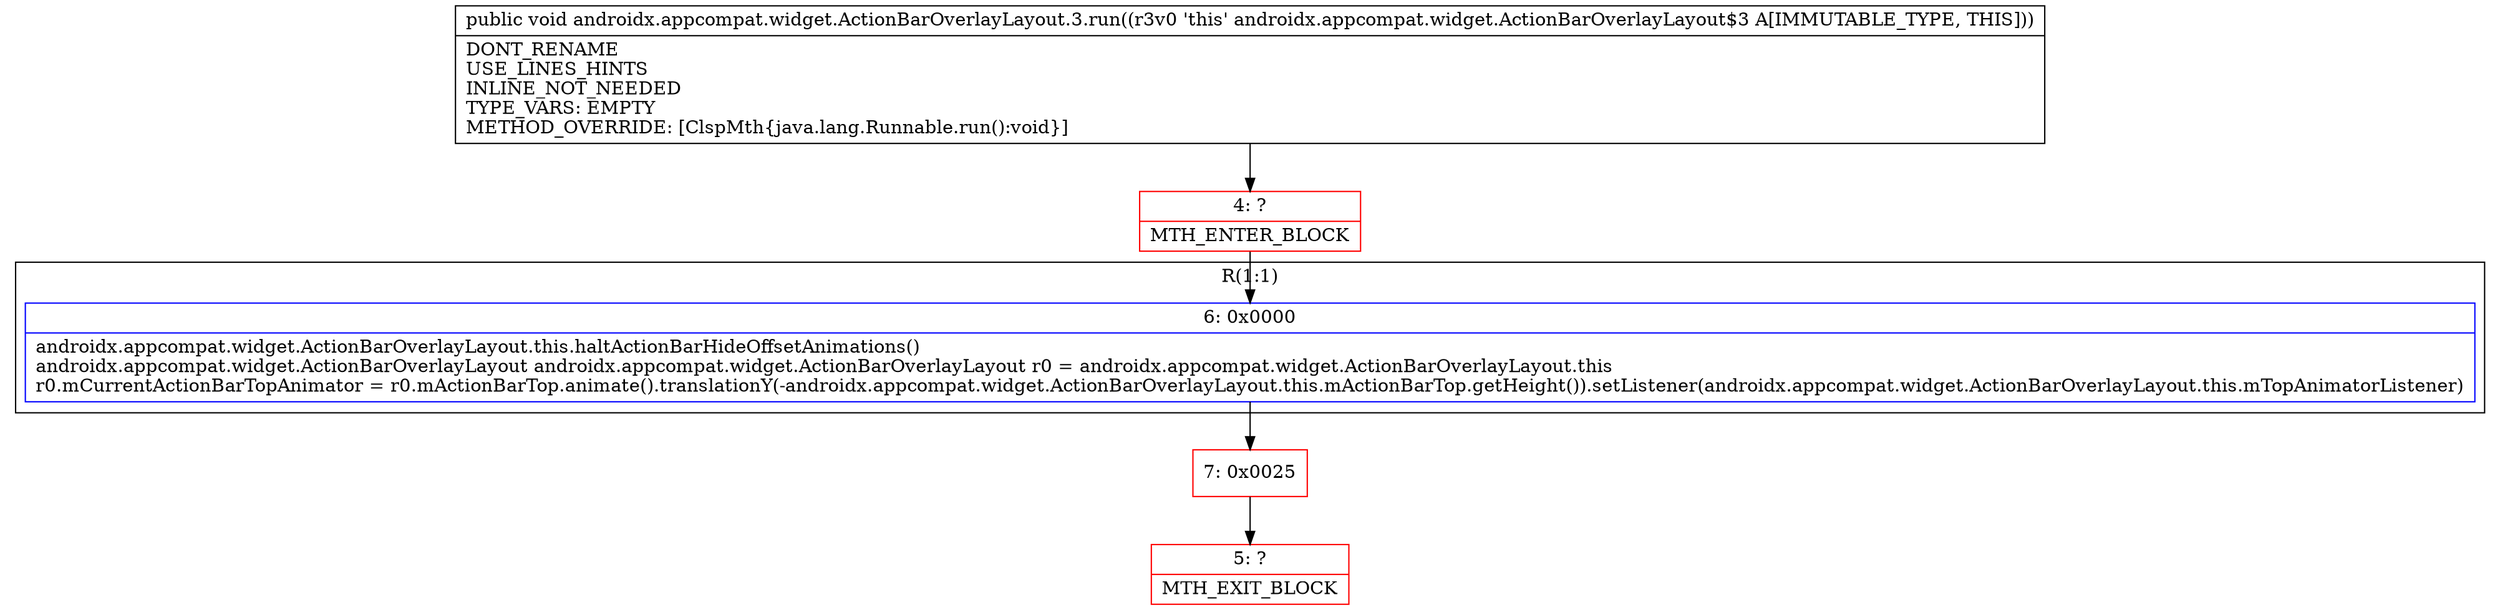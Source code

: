 digraph "CFG forandroidx.appcompat.widget.ActionBarOverlayLayout.3.run()V" {
subgraph cluster_Region_824108842 {
label = "R(1:1)";
node [shape=record,color=blue];
Node_6 [shape=record,label="{6\:\ 0x0000|androidx.appcompat.widget.ActionBarOverlayLayout.this.haltActionBarHideOffsetAnimations()\landroidx.appcompat.widget.ActionBarOverlayLayout androidx.appcompat.widget.ActionBarOverlayLayout r0 = androidx.appcompat.widget.ActionBarOverlayLayout.this\lr0.mCurrentActionBarTopAnimator = r0.mActionBarTop.animate().translationY(\-androidx.appcompat.widget.ActionBarOverlayLayout.this.mActionBarTop.getHeight()).setListener(androidx.appcompat.widget.ActionBarOverlayLayout.this.mTopAnimatorListener)\l}"];
}
Node_4 [shape=record,color=red,label="{4\:\ ?|MTH_ENTER_BLOCK\l}"];
Node_7 [shape=record,color=red,label="{7\:\ 0x0025}"];
Node_5 [shape=record,color=red,label="{5\:\ ?|MTH_EXIT_BLOCK\l}"];
MethodNode[shape=record,label="{public void androidx.appcompat.widget.ActionBarOverlayLayout.3.run((r3v0 'this' androidx.appcompat.widget.ActionBarOverlayLayout$3 A[IMMUTABLE_TYPE, THIS]))  | DONT_RENAME\lUSE_LINES_HINTS\lINLINE_NOT_NEEDED\lTYPE_VARS: EMPTY\lMETHOD_OVERRIDE: [ClspMth\{java.lang.Runnable.run():void\}]\l}"];
MethodNode -> Node_4;Node_6 -> Node_7;
Node_4 -> Node_6;
Node_7 -> Node_5;
}

